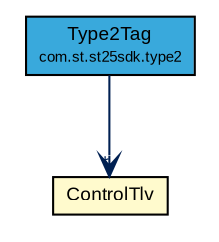 #!/usr/local/bin/dot
#
# Class diagram 
# Generated by UMLGraph version R5_7_2-3-gee82a7 (http://www.umlgraph.org/)
#

digraph G {
	edge [fontname="arial",fontsize=10,labelfontname="arial",labelfontsize=10];
	node [fontname="arial",fontsize=10,shape=plaintext];
	nodesep=0.25;
	ranksep=0.5;
	// com.st.st25sdk.ControlTlv
	c7927 [label=<<table title="com.st.st25sdk.ControlTlv" border="0" cellborder="1" cellspacing="0" cellpadding="2" port="p" bgcolor="lemonChiffon" href="./ControlTlv.html">
		<tr><td><table border="0" cellspacing="0" cellpadding="1">
<tr><td align="center" balign="center"> ControlTlv </td></tr>
		</table></td></tr>
		</table>>, URL="./ControlTlv.html", fontname="arial", fontcolor="black", fontsize=9.0];
	// com.st.st25sdk.type2.Type2Tag
	c8010 [label=<<table title="com.st.st25sdk.type2.Type2Tag" border="0" cellborder="1" cellspacing="0" cellpadding="2" port="p" bgcolor="#39a9dc" href="./type2/Type2Tag.html">
		<tr><td><table border="0" cellspacing="0" cellpadding="1">
<tr><td align="center" balign="center"> Type2Tag </td></tr>
<tr><td align="center" balign="center"><font point-size="7.0"> com.st.st25sdk.type2 </font></td></tr>
		</table></td></tr>
		</table>>, URL="./type2/Type2Tag.html", fontname="arial", fontcolor="black", fontsize=9.0];
	// com.st.st25sdk.type2.Type2Tag NAVASSOC com.st.st25sdk.ControlTlv
	c8010:p -> c7927:p [taillabel="", label="", headlabel="*", fontname="arial", fontcolor="#002052", fontsize=10.0, color="#002052", arrowhead=open];
}

